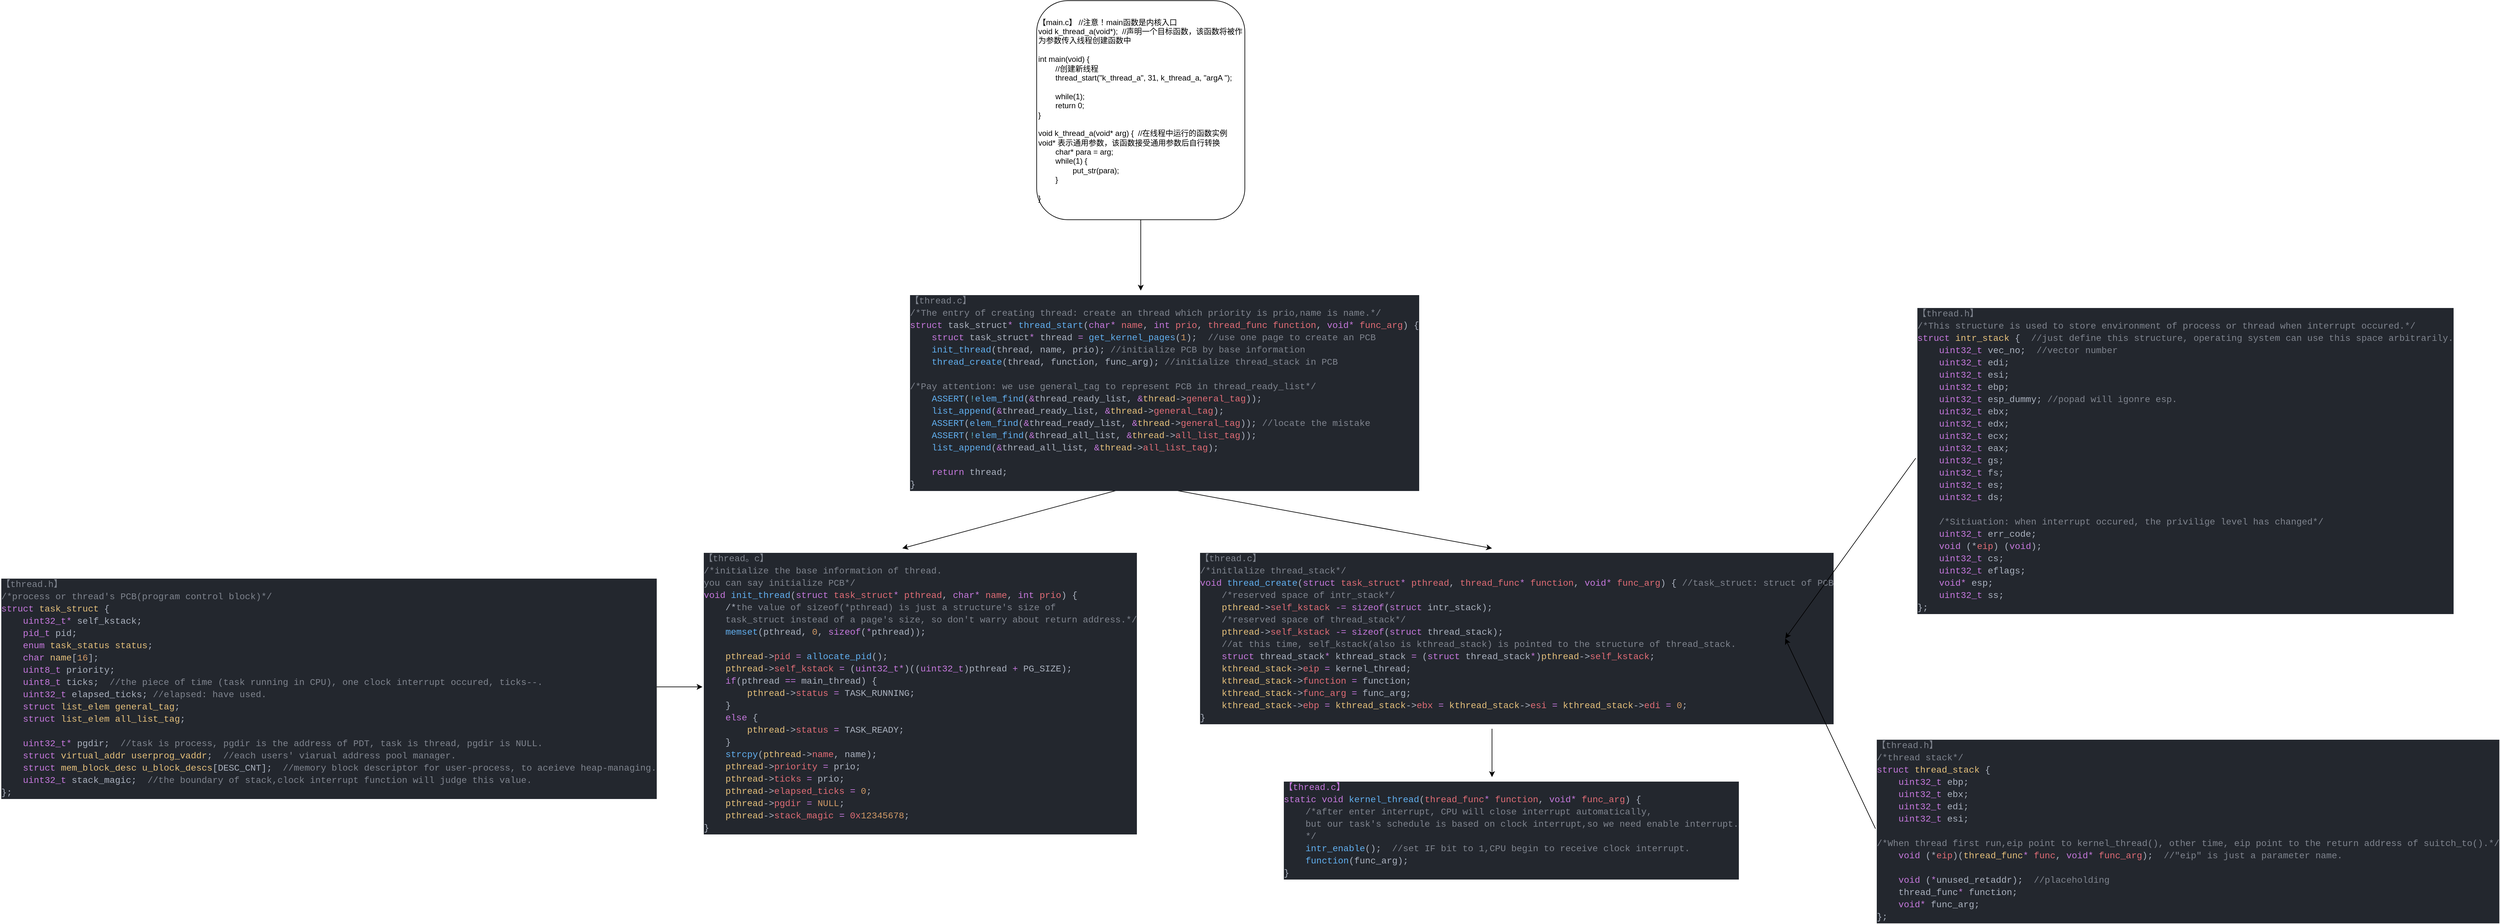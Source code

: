 <mxfile>
    <diagram id="XVHUciTLL9wrwaslb7kZ" name="Page-1">
        <mxGraphModel dx="9414" dy="3133" grid="1" gridSize="10" guides="1" tooltips="1" connect="1" arrows="1" fold="1" page="1" pageScale="1" pageWidth="827" pageHeight="1169" math="0" shadow="0">
            <root>
                <mxCell id="0"/>
                <mxCell id="1" parent="0"/>
                <mxCell id="39" style="edgeStyle=none;html=1;exitX=0.5;exitY=1;exitDx=0;exitDy=0;entryX=0.5;entryY=0;entryDx=0;entryDy=0;" edge="1" parent="1" source="2" target="25">
                    <mxGeometry relative="1" as="geometry"/>
                </mxCell>
                <mxCell id="2" value="【main.c】 //注意！main函数是内核入口&lt;br&gt;void k_thread_a(void*);&amp;nbsp; //声明一个目标函数，该函数将被作为参数传入线程创建函数中&lt;br&gt;&lt;br&gt;int main(void) {&lt;br&gt;&lt;span style=&quot;white-space: pre;&quot;&gt;&#x9;&lt;/span&gt;//创建新线程&lt;br&gt;&lt;span style=&quot;&quot;&gt;&#x9;&lt;/span&gt;&lt;span style=&quot;white-space: pre;&quot;&gt;&#x9;&lt;/span&gt;thread_start(&quot;k_thread_a&quot;, 31, k_thread_a, &quot;argA &quot;);&lt;br&gt;&lt;br&gt;&lt;span style=&quot;&quot;&gt;&#x9;&lt;/span&gt;&lt;span style=&quot;white-space: pre;&quot;&gt;&#x9;&lt;/span&gt;while(1);&lt;br&gt;&lt;span style=&quot;&quot;&gt;&#x9;&lt;/span&gt;&lt;span style=&quot;white-space: pre;&quot;&gt;&#x9;&lt;/span&gt;return 0;&lt;br&gt;}&lt;br&gt;&lt;br&gt;void k_thread_a(void* arg) {&amp;nbsp; //在线程中运行的函数实例&lt;br&gt;&lt;span style=&quot;white-space: pre;&quot;&gt;void* 表示通用参数，&lt;/span&gt;该&lt;span style=&quot;white-space: pre;&quot;&gt;函数接受通用参数后自行转换&#x9;&lt;/span&gt;&lt;br&gt;&lt;span style=&quot;white-space: pre;&quot;&gt;&#x9;&lt;/span&gt;char* para = arg;&lt;br&gt;&lt;span style=&quot;white-space: pre;&quot;&gt;&#x9;&lt;/span&gt;while(1) {&lt;br&gt;&lt;span style=&quot;white-space: pre;&quot;&gt;&#x9;&lt;/span&gt;&lt;span style=&quot;white-space: pre;&quot;&gt;&#x9;&lt;/span&gt;put_str(para);&lt;br&gt;&lt;span style=&quot;white-space: pre;&quot;&gt;&#x9;&lt;/span&gt;}&lt;br&gt;&lt;br&gt;}" style="rounded=1;whiteSpace=wrap;html=1;align=left;" parent="1" vertex="1">
                    <mxGeometry x="1058.5" y="350" width="323" height="340" as="geometry"/>
                </mxCell>
                <mxCell id="35" style="edgeStyle=none;html=1;exitX=0.5;exitY=1;exitDx=0;exitDy=0;entryX=0.5;entryY=0;entryDx=0;entryDy=0;" edge="1" parent="1" source="25" target="26">
                    <mxGeometry relative="1" as="geometry"/>
                </mxCell>
                <mxCell id="36" style="edgeStyle=none;html=1;exitX=0.5;exitY=1;exitDx=0;exitDy=0;entryX=0.5;entryY=0;entryDx=0;entryDy=0;" edge="1" parent="1" source="25" target="27">
                    <mxGeometry relative="1" as="geometry"/>
                </mxCell>
                <mxCell id="25" value="&lt;div style=&quot;color: rgb(171, 178, 191); background-color: rgb(35, 39, 46); font-family: Consolas, &amp;quot;Courier New&amp;quot;, monospace; font-weight: normal; font-size: 14px; line-height: 19px; white-space: pre;&quot;&gt;&lt;div&gt;&lt;span style=&quot;color: rgb(127, 132, 142);&quot;&gt;【thread.c】&lt;/span&gt;&lt;/div&gt;&lt;div&gt;&lt;span style=&quot;color: rgb(127, 132, 142);&quot;&gt;/*The entry of creating thread: create an thread which priority is prio,name is name.*/&lt;/span&gt;&lt;/div&gt;&lt;div&gt;&lt;span style=&quot;color: rgb(198, 120, 221);&quot;&gt;struct&lt;/span&gt;&lt;span style=&quot;color: rgb(171, 178, 191);&quot;&gt; task_struct&lt;/span&gt;&lt;span style=&quot;color: rgb(198, 120, 221);&quot;&gt;*&lt;/span&gt;&lt;span style=&quot;color: rgb(171, 178, 191);&quot;&gt; &lt;/span&gt;&lt;span style=&quot;color: rgb(97, 175, 239);&quot;&gt;thread_start&lt;/span&gt;&lt;span style=&quot;color: rgb(171, 178, 191);&quot;&gt;(&lt;/span&gt;&lt;span style=&quot;color: rgb(198, 120, 221);&quot;&gt;char*&lt;/span&gt;&lt;span style=&quot;color: rgb(224, 108, 117);&quot;&gt; name&lt;/span&gt;&lt;span style=&quot;color: rgb(171, 178, 191);&quot;&gt;,&lt;/span&gt;&lt;span style=&quot;color: rgb(224, 108, 117);&quot;&gt; &lt;/span&gt;&lt;span style=&quot;color: rgb(198, 120, 221);&quot;&gt;int&lt;/span&gt;&lt;span style=&quot;color: rgb(224, 108, 117);&quot;&gt; prio&lt;/span&gt;&lt;span style=&quot;color: rgb(171, 178, 191);&quot;&gt;,&lt;/span&gt;&lt;span style=&quot;color: rgb(224, 108, 117);&quot;&gt; thread_func function&lt;/span&gt;&lt;span style=&quot;color: rgb(171, 178, 191);&quot;&gt;,&lt;/span&gt;&lt;span style=&quot;color: rgb(224, 108, 117);&quot;&gt; &lt;/span&gt;&lt;span style=&quot;color: rgb(198, 120, 221);&quot;&gt;void*&lt;/span&gt;&lt;span style=&quot;color: rgb(224, 108, 117);&quot;&gt; func_arg&lt;/span&gt;&lt;span style=&quot;color: rgb(171, 178, 191);&quot;&gt;) {&lt;/span&gt;&lt;/div&gt;&lt;div&gt;&lt;span style=&quot;color: rgb(171, 178, 191);&quot;&gt;&amp;nbsp; &amp;nbsp; &lt;/span&gt;&lt;span style=&quot;color: rgb(198, 120, 221);&quot;&gt;struct&lt;/span&gt;&lt;span style=&quot;color: rgb(171, 178, 191);&quot;&gt; task_struct&lt;/span&gt;&lt;span style=&quot;color: rgb(198, 120, 221);&quot;&gt;*&lt;/span&gt;&lt;span style=&quot;color: rgb(171, 178, 191);&quot;&gt; thread &lt;/span&gt;&lt;span style=&quot;color: rgb(198, 120, 221);&quot;&gt;=&lt;/span&gt;&lt;span style=&quot;color: rgb(171, 178, 191);&quot;&gt; &lt;/span&gt;&lt;span style=&quot;color: rgb(97, 175, 239);&quot;&gt;get_kernel_pages&lt;/span&gt;&lt;span style=&quot;color: rgb(171, 178, 191);&quot;&gt;(&lt;/span&gt;&lt;span style=&quot;color: rgb(209, 154, 102);&quot;&gt;1&lt;/span&gt;&lt;span style=&quot;color: rgb(171, 178, 191);&quot;&gt;);&lt;/span&gt;&lt;span style=&quot;color: rgb(127, 132, 142);&quot;&gt; &amp;nbsp;//use one page to create an PCB&lt;/span&gt;&lt;/div&gt;&lt;div&gt;&lt;span style=&quot;color: rgb(171, 178, 191);&quot;&gt;&amp;nbsp; &amp;nbsp; &lt;/span&gt;&lt;span style=&quot;color: rgb(97, 175, 239);&quot;&gt;init_thread&lt;/span&gt;&lt;span style=&quot;color: rgb(171, 178, 191);&quot;&gt;(thread, name, prio);&lt;/span&gt;&lt;span style=&quot;color: rgb(127, 132, 142);&quot;&gt; //initialize PCB by base information&lt;/span&gt;&lt;/div&gt;&lt;div&gt;&lt;span style=&quot;color: rgb(171, 178, 191);&quot;&gt;&amp;nbsp; &amp;nbsp; &lt;/span&gt;&lt;span style=&quot;color: rgb(97, 175, 239);&quot;&gt;thread_create&lt;/span&gt;&lt;span style=&quot;color: rgb(171, 178, 191);&quot;&gt;(thread, function, func_arg);&lt;/span&gt;&lt;span style=&quot;color: rgb(127, 132, 142);&quot;&gt; //initialize thread_stack in PCB&lt;/span&gt;&lt;/div&gt;&lt;br&gt;&lt;div&gt;&lt;span style=&quot;color: rgb(127, 132, 142);&quot;&gt;/*Pay attention: we use general_tag to represent PCB in thread_ready_list*/&lt;/span&gt;&lt;/div&gt;&lt;div&gt;&lt;span style=&quot;color: rgb(171, 178, 191);&quot;&gt;&amp;nbsp; &amp;nbsp; &lt;/span&gt;&lt;span style=&quot;color: rgb(97, 175, 239);&quot;&gt;ASSERT&lt;/span&gt;&lt;span style=&quot;color: rgb(171, 178, 191);&quot;&gt;(&lt;/span&gt;&lt;span style=&quot;color: rgb(86, 182, 194);&quot;&gt;!&lt;/span&gt;&lt;span style=&quot;color: rgb(97, 175, 239);&quot;&gt;elem_find&lt;/span&gt;&lt;span style=&quot;color: rgb(171, 178, 191);&quot;&gt;(&lt;/span&gt;&lt;span style=&quot;color: rgb(198, 120, 221);&quot;&gt;&amp;amp;&lt;/span&gt;&lt;span style=&quot;color: rgb(171, 178, 191);&quot;&gt;thread_ready_list, &lt;/span&gt;&lt;span style=&quot;color: rgb(198, 120, 221);&quot;&gt;&amp;amp;&lt;/span&gt;&lt;span style=&quot;color: rgb(229, 192, 123);&quot;&gt;thread&lt;/span&gt;&lt;span style=&quot;color: rgb(171, 178, 191);&quot;&gt;-&amp;gt;&lt;/span&gt;&lt;span style=&quot;color: rgb(224, 108, 117);&quot;&gt;general_tag&lt;/span&gt;&lt;span style=&quot;color: rgb(171, 178, 191);&quot;&gt;));&lt;/span&gt;&lt;/div&gt;&lt;div&gt;&lt;span style=&quot;color: rgb(171, 178, 191);&quot;&gt;&amp;nbsp; &amp;nbsp; &lt;/span&gt;&lt;span style=&quot;color: rgb(97, 175, 239);&quot;&gt;list_append&lt;/span&gt;&lt;span style=&quot;color: rgb(171, 178, 191);&quot;&gt;(&lt;/span&gt;&lt;span style=&quot;color: rgb(198, 120, 221);&quot;&gt;&amp;amp;&lt;/span&gt;&lt;span style=&quot;color: rgb(171, 178, 191);&quot;&gt;thread_ready_list, &lt;/span&gt;&lt;span style=&quot;color: rgb(198, 120, 221);&quot;&gt;&amp;amp;&lt;/span&gt;&lt;span style=&quot;color: rgb(229, 192, 123);&quot;&gt;thread&lt;/span&gt;&lt;span style=&quot;color: rgb(171, 178, 191);&quot;&gt;-&amp;gt;&lt;/span&gt;&lt;span style=&quot;color: rgb(224, 108, 117);&quot;&gt;general_tag&lt;/span&gt;&lt;span style=&quot;color: rgb(171, 178, 191);&quot;&gt;);&lt;/span&gt;&lt;/div&gt;&lt;div&gt;&lt;span style=&quot;color: rgb(171, 178, 191);&quot;&gt;&amp;nbsp; &amp;nbsp; &lt;/span&gt;&lt;span style=&quot;color: rgb(97, 175, 239);&quot;&gt;ASSERT&lt;/span&gt;&lt;span style=&quot;color: rgb(171, 178, 191);&quot;&gt;(&lt;/span&gt;&lt;span style=&quot;color: rgb(97, 175, 239);&quot;&gt;elem_find&lt;/span&gt;&lt;span style=&quot;color: rgb(171, 178, 191);&quot;&gt;(&lt;/span&gt;&lt;span style=&quot;color: rgb(198, 120, 221);&quot;&gt;&amp;amp;&lt;/span&gt;&lt;span style=&quot;color: rgb(171, 178, 191);&quot;&gt;thread_ready_list, &lt;/span&gt;&lt;span style=&quot;color: rgb(198, 120, 221);&quot;&gt;&amp;amp;&lt;/span&gt;&lt;span style=&quot;color: rgb(229, 192, 123);&quot;&gt;thread&lt;/span&gt;&lt;span style=&quot;color: rgb(171, 178, 191);&quot;&gt;-&amp;gt;&lt;/span&gt;&lt;span style=&quot;color: rgb(224, 108, 117);&quot;&gt;general_tag&lt;/span&gt;&lt;span style=&quot;color: rgb(171, 178, 191);&quot;&gt;));&lt;/span&gt;&lt;span style=&quot;color: rgb(127, 132, 142);&quot;&gt; //locate the mistake&lt;/span&gt;&lt;/div&gt;&lt;div&gt;&lt;span style=&quot;color: rgb(171, 178, 191);&quot;&gt;&amp;nbsp; &amp;nbsp; &lt;/span&gt;&lt;span style=&quot;color: rgb(97, 175, 239);&quot;&gt;ASSERT&lt;/span&gt;&lt;span style=&quot;color: rgb(171, 178, 191);&quot;&gt;(&lt;/span&gt;&lt;span style=&quot;color: rgb(86, 182, 194);&quot;&gt;!&lt;/span&gt;&lt;span style=&quot;color: rgb(97, 175, 239);&quot;&gt;elem_find&lt;/span&gt;&lt;span style=&quot;color: rgb(171, 178, 191);&quot;&gt;(&lt;/span&gt;&lt;span style=&quot;color: rgb(198, 120, 221);&quot;&gt;&amp;amp;&lt;/span&gt;&lt;span style=&quot;color: rgb(171, 178, 191);&quot;&gt;thread_all_list, &lt;/span&gt;&lt;span style=&quot;color: rgb(198, 120, 221);&quot;&gt;&amp;amp;&lt;/span&gt;&lt;span style=&quot;color: rgb(229, 192, 123);&quot;&gt;thread&lt;/span&gt;&lt;span style=&quot;color: rgb(171, 178, 191);&quot;&gt;-&amp;gt;&lt;/span&gt;&lt;span style=&quot;color: rgb(224, 108, 117);&quot;&gt;all_list_tag&lt;/span&gt;&lt;span style=&quot;color: rgb(171, 178, 191);&quot;&gt;));&lt;/span&gt;&lt;/div&gt;&lt;div&gt;&lt;span style=&quot;color: rgb(171, 178, 191);&quot;&gt;&amp;nbsp; &amp;nbsp; &lt;/span&gt;&lt;span style=&quot;color: rgb(97, 175, 239);&quot;&gt;list_append&lt;/span&gt;&lt;span style=&quot;color: rgb(171, 178, 191);&quot;&gt;(&lt;/span&gt;&lt;span style=&quot;color: rgb(198, 120, 221);&quot;&gt;&amp;amp;&lt;/span&gt;&lt;span style=&quot;color: rgb(171, 178, 191);&quot;&gt;thread_all_list, &lt;/span&gt;&lt;span style=&quot;color: rgb(198, 120, 221);&quot;&gt;&amp;amp;&lt;/span&gt;&lt;span style=&quot;color: rgb(229, 192, 123);&quot;&gt;thread&lt;/span&gt;&lt;span style=&quot;color: rgb(171, 178, 191);&quot;&gt;-&amp;gt;&lt;/span&gt;&lt;span style=&quot;color: rgb(224, 108, 117);&quot;&gt;all_list_tag&lt;/span&gt;&lt;span style=&quot;color: rgb(171, 178, 191);&quot;&gt;);&lt;/span&gt;&lt;/div&gt;&lt;br&gt;&lt;div&gt;&lt;span style=&quot;color: rgb(171, 178, 191);&quot;&gt;&amp;nbsp; &amp;nbsp; &lt;/span&gt;&lt;span style=&quot;color: rgb(198, 120, 221);&quot;&gt;return&lt;/span&gt;&lt;span style=&quot;color: rgb(171, 178, 191);&quot;&gt; thread;&lt;/span&gt;&lt;/div&gt;&lt;div&gt;&lt;span style=&quot;color: rgb(171, 178, 191);&quot;&gt;}&lt;/span&gt;&lt;/div&gt;&lt;/div&gt;" style="text;whiteSpace=wrap;html=1;" vertex="1" parent="1">
                    <mxGeometry x="860" y="800" width="720" height="300" as="geometry"/>
                </mxCell>
                <mxCell id="26" value="&lt;div style=&quot;color: rgb(171, 178, 191); background-color: rgb(35, 39, 46); font-family: Consolas, &amp;quot;Courier New&amp;quot;, monospace; font-weight: normal; font-size: 14px; line-height: 19px; white-space: pre;&quot;&gt;&lt;div&gt;&lt;span style=&quot;color: rgb(127, 132, 142);&quot;&gt;【thread。c】&lt;/span&gt;&lt;/div&gt;&lt;div&gt;&lt;span style=&quot;color: rgb(127, 132, 142);&quot;&gt;/*initialize the base information of thread.&lt;/span&gt;&lt;/div&gt;&lt;div&gt;&lt;span style=&quot;color: rgb(127, 132, 142);&quot;&gt;you can say initialize PCB*/&lt;/span&gt;&lt;/div&gt;&lt;div&gt;&lt;span style=&quot;color: rgb(198, 120, 221);&quot;&gt;void&lt;/span&gt;&lt;span style=&quot;color: rgb(171, 178, 191);&quot;&gt; &lt;/span&gt;&lt;span style=&quot;color: rgb(97, 175, 239);&quot;&gt;init_thread&lt;/span&gt;&lt;span style=&quot;color: rgb(171, 178, 191);&quot;&gt;(&lt;/span&gt;&lt;span style=&quot;color: rgb(198, 120, 221);&quot;&gt;struct&lt;/span&gt;&lt;span style=&quot;color: rgb(224, 108, 117);&quot;&gt; task_struct&lt;/span&gt;&lt;span style=&quot;color: rgb(198, 120, 221);&quot;&gt;*&lt;/span&gt;&lt;span style=&quot;color: rgb(224, 108, 117);&quot;&gt; pthread&lt;/span&gt;&lt;span style=&quot;color: rgb(171, 178, 191);&quot;&gt;,&lt;/span&gt;&lt;span style=&quot;color: rgb(224, 108, 117);&quot;&gt; &lt;/span&gt;&lt;span style=&quot;color: rgb(198, 120, 221);&quot;&gt;char*&lt;/span&gt;&lt;span style=&quot;color: rgb(224, 108, 117);&quot;&gt; name&lt;/span&gt;&lt;span style=&quot;color: rgb(171, 178, 191);&quot;&gt;,&lt;/span&gt;&lt;span style=&quot;color: rgb(224, 108, 117);&quot;&gt; &lt;/span&gt;&lt;span style=&quot;color: rgb(198, 120, 221);&quot;&gt;int&lt;/span&gt;&lt;span style=&quot;color: rgb(224, 108, 117);&quot;&gt; prio&lt;/span&gt;&lt;span style=&quot;color: rgb(171, 178, 191);&quot;&gt;) {&lt;/span&gt;&lt;/div&gt;&lt;div&gt;&lt;span style=&quot;color: rgb(171, 178, 191);&quot;&gt;&amp;nbsp; &amp;nbsp; /*&lt;/span&gt;&lt;span style=&quot;color: rgb(127, 132, 142); background-color: light-dark(rgb(35, 39, 46), rgb(201, 204, 210));&quot;&gt;the value of sizeof(*pthread) is just a structure&#39;s size of &lt;/span&gt;&lt;/div&gt;&lt;div&gt;&lt;span style=&quot;color: rgb(127, 132, 142); background-color: light-dark(rgb(35, 39, 46), rgb(201, 204, 210));&quot;&gt;    task_struct instead of a page&#39;s size, so don&#39;t warry about return address.*/&lt;/span&gt;&lt;/div&gt;&lt;div&gt;&lt;span style=&quot;color: rgb(97, 175, 239);&quot;&gt;    memset&lt;/span&gt;&lt;span style=&quot;color: rgb(171, 178, 191);&quot;&gt;(pthread, &lt;/span&gt;&lt;span style=&quot;color: rgb(209, 154, 102);&quot;&gt;0&lt;/span&gt;&lt;span style=&quot;color: rgb(171, 178, 191);&quot;&gt;, &lt;/span&gt;&lt;span style=&quot;color: rgb(198, 120, 221);&quot;&gt;sizeof&lt;/span&gt;&lt;span style=&quot;color: rgb(171, 178, 191);&quot;&gt;(&lt;/span&gt;&lt;span style=&quot;color: rgb(198, 120, 221);&quot;&gt;*&lt;/span&gt;&lt;span style=&quot;color: rgb(171, 178, 191);&quot;&gt;pthread));&lt;/span&gt;&lt;span style=&quot;color: rgb(127, 132, 142);&quot;&gt; &lt;/span&gt;&lt;/div&gt;&lt;br&gt;&lt;div&gt;&lt;span style=&quot;color: rgb(171, 178, 191);&quot;&gt;&amp;nbsp; &amp;nbsp; &lt;/span&gt;&lt;span style=&quot;color: rgb(229, 192, 123);&quot;&gt;pthread&lt;/span&gt;&lt;span style=&quot;color: rgb(171, 178, 191);&quot;&gt;-&amp;gt;&lt;/span&gt;&lt;span style=&quot;color: rgb(224, 108, 117);&quot;&gt;pid&lt;/span&gt;&lt;span style=&quot;color: rgb(171, 178, 191);&quot;&gt; &lt;/span&gt;&lt;span style=&quot;color: rgb(198, 120, 221);&quot;&gt;=&lt;/span&gt;&lt;span style=&quot;color: rgb(171, 178, 191);&quot;&gt; &lt;/span&gt;&lt;span style=&quot;color: rgb(97, 175, 239);&quot;&gt;allocate_pid&lt;/span&gt;&lt;span style=&quot;color: rgb(171, 178, 191);&quot;&gt;();&lt;/span&gt;&lt;/div&gt;&lt;div&gt;&lt;span style=&quot;color: rgb(171, 178, 191);&quot;&gt;&amp;nbsp; &amp;nbsp; &lt;/span&gt;&lt;span style=&quot;color: rgb(229, 192, 123);&quot;&gt;pthread&lt;/span&gt;&lt;span style=&quot;color: rgb(171, 178, 191);&quot;&gt;-&amp;gt;&lt;/span&gt;&lt;span style=&quot;color: rgb(224, 108, 117);&quot;&gt;self_kstack&lt;/span&gt;&lt;span style=&quot;color: rgb(171, 178, 191);&quot;&gt; &lt;/span&gt;&lt;span style=&quot;color: rgb(198, 120, 221);&quot;&gt;=&lt;/span&gt;&lt;span style=&quot;color: rgb(171, 178, 191);&quot;&gt; (&lt;/span&gt;&lt;span style=&quot;color: rgb(198, 120, 221);&quot;&gt;uint32_t*&lt;/span&gt;&lt;span style=&quot;color: rgb(171, 178, 191);&quot;&gt;)((&lt;/span&gt;&lt;span style=&quot;color: rgb(198, 120, 221);&quot;&gt;uint32_t&lt;/span&gt;&lt;span style=&quot;color: rgb(171, 178, 191);&quot;&gt;)pthread &lt;/span&gt;&lt;span style=&quot;color: rgb(198, 120, 221);&quot;&gt;+&lt;/span&gt;&lt;span style=&quot;color: rgb(171, 178, 191);&quot;&gt; PG_SIZE);&lt;/span&gt;&lt;/div&gt;&lt;div&gt;&lt;span style=&quot;color: rgb(171, 178, 191);&quot;&gt;&amp;nbsp; &amp;nbsp; &lt;/span&gt;&lt;span style=&quot;color: rgb(198, 120, 221);&quot;&gt;if&lt;/span&gt;&lt;span style=&quot;color: rgb(171, 178, 191);&quot;&gt;(pthread &lt;/span&gt;&lt;span style=&quot;color: rgb(198, 120, 221);&quot;&gt;==&lt;/span&gt;&lt;span style=&quot;color: rgb(171, 178, 191);&quot;&gt; main_thread) {&lt;/span&gt;&lt;/div&gt;&lt;div&gt;&lt;span style=&quot;color: rgb(171, 178, 191);&quot;&gt;&amp;nbsp; &amp;nbsp; &amp;nbsp; &amp;nbsp; &lt;/span&gt;&lt;span style=&quot;color: rgb(229, 192, 123);&quot;&gt;pthread&lt;/span&gt;&lt;span style=&quot;color: rgb(171, 178, 191);&quot;&gt;-&amp;gt;&lt;/span&gt;&lt;span style=&quot;color: rgb(224, 108, 117);&quot;&gt;status&lt;/span&gt;&lt;span style=&quot;color: rgb(171, 178, 191);&quot;&gt; &lt;/span&gt;&lt;span style=&quot;color: rgb(198, 120, 221);&quot;&gt;=&lt;/span&gt;&lt;span style=&quot;color: rgb(171, 178, 191);&quot;&gt; TASK_RUNNING;&lt;/span&gt;&lt;/div&gt;&lt;div&gt;&lt;span style=&quot;color: rgb(171, 178, 191);&quot;&gt;&amp;nbsp; &amp;nbsp; }&lt;/span&gt;&lt;/div&gt;&lt;div&gt;&lt;span style=&quot;color: rgb(171, 178, 191);&quot;&gt;&amp;nbsp; &amp;nbsp; &lt;/span&gt;&lt;span style=&quot;color: rgb(198, 120, 221);&quot;&gt;else&lt;/span&gt;&lt;span style=&quot;color: rgb(171, 178, 191);&quot;&gt; {&lt;/span&gt;&lt;/div&gt;&lt;div&gt;&lt;span style=&quot;color: rgb(171, 178, 191);&quot;&gt;&amp;nbsp; &amp;nbsp; &amp;nbsp; &amp;nbsp; &lt;/span&gt;&lt;span style=&quot;color: rgb(229, 192, 123);&quot;&gt;pthread&lt;/span&gt;&lt;span style=&quot;color: rgb(171, 178, 191);&quot;&gt;-&amp;gt;&lt;/span&gt;&lt;span style=&quot;color: rgb(224, 108, 117);&quot;&gt;status&lt;/span&gt;&lt;span style=&quot;color: rgb(171, 178, 191);&quot;&gt; &lt;/span&gt;&lt;span style=&quot;color: rgb(198, 120, 221);&quot;&gt;=&lt;/span&gt;&lt;span style=&quot;color: rgb(171, 178, 191);&quot;&gt; TASK_READY;&lt;/span&gt;&lt;/div&gt;&lt;div&gt;&lt;span style=&quot;color: rgb(171, 178, 191);&quot;&gt;&amp;nbsp; &amp;nbsp; }&lt;/span&gt;&lt;/div&gt;&lt;div&gt;&lt;span style=&quot;color: rgb(171, 178, 191);&quot;&gt;&amp;nbsp; &amp;nbsp; &lt;/span&gt;&lt;span style=&quot;color: rgb(97, 175, 239);&quot;&gt;strcpy&lt;/span&gt;&lt;span style=&quot;color: rgb(171, 178, 191);&quot;&gt;(&lt;/span&gt;&lt;span style=&quot;color: rgb(229, 192, 123);&quot;&gt;pthread&lt;/span&gt;&lt;span style=&quot;color: rgb(171, 178, 191);&quot;&gt;-&amp;gt;&lt;/span&gt;&lt;span style=&quot;color: rgb(224, 108, 117);&quot;&gt;name&lt;/span&gt;&lt;span style=&quot;color: rgb(171, 178, 191);&quot;&gt;, name);&lt;/span&gt;&lt;/div&gt;&lt;div&gt;&lt;span style=&quot;color: rgb(171, 178, 191);&quot;&gt;&amp;nbsp; &amp;nbsp; &lt;/span&gt;&lt;span style=&quot;color: rgb(229, 192, 123);&quot;&gt;pthread&lt;/span&gt;&lt;span style=&quot;color: rgb(171, 178, 191);&quot;&gt;-&amp;gt;&lt;/span&gt;&lt;span style=&quot;color: rgb(224, 108, 117);&quot;&gt;priority&lt;/span&gt;&lt;span style=&quot;color: rgb(171, 178, 191);&quot;&gt; &lt;/span&gt;&lt;span style=&quot;color: rgb(198, 120, 221);&quot;&gt;=&lt;/span&gt;&lt;span style=&quot;color: rgb(171, 178, 191);&quot;&gt; prio;&lt;/span&gt;&lt;/div&gt;&lt;div&gt;&lt;span style=&quot;color: rgb(171, 178, 191);&quot;&gt;&amp;nbsp; &amp;nbsp; &lt;/span&gt;&lt;span style=&quot;color: rgb(229, 192, 123);&quot;&gt;pthread&lt;/span&gt;&lt;span style=&quot;color: rgb(171, 178, 191);&quot;&gt;-&amp;gt;&lt;/span&gt;&lt;span style=&quot;color: rgb(224, 108, 117);&quot;&gt;ticks&lt;/span&gt;&lt;span style=&quot;color: rgb(171, 178, 191);&quot;&gt; &lt;/span&gt;&lt;span style=&quot;color: rgb(198, 120, 221);&quot;&gt;=&lt;/span&gt;&lt;span style=&quot;color: rgb(171, 178, 191);&quot;&gt; prio;&lt;/span&gt;&lt;/div&gt;&lt;div&gt;&lt;span style=&quot;color: rgb(171, 178, 191);&quot;&gt;&amp;nbsp; &amp;nbsp; &lt;/span&gt;&lt;span style=&quot;color: rgb(229, 192, 123);&quot;&gt;pthread&lt;/span&gt;&lt;span style=&quot;color: rgb(171, 178, 191);&quot;&gt;-&amp;gt;&lt;/span&gt;&lt;span style=&quot;color: rgb(224, 108, 117);&quot;&gt;elapsed_ticks&lt;/span&gt;&lt;span style=&quot;color: rgb(171, 178, 191);&quot;&gt; &lt;/span&gt;&lt;span style=&quot;color: rgb(198, 120, 221);&quot;&gt;=&lt;/span&gt;&lt;span style=&quot;color: rgb(171, 178, 191);&quot;&gt; &lt;/span&gt;&lt;span style=&quot;color: rgb(209, 154, 102);&quot;&gt;0&lt;/span&gt;&lt;span style=&quot;color: rgb(171, 178, 191);&quot;&gt;;&lt;/span&gt;&lt;/div&gt;&lt;div&gt;&lt;span style=&quot;color: rgb(171, 178, 191);&quot;&gt;&amp;nbsp; &amp;nbsp; &lt;/span&gt;&lt;span style=&quot;color: rgb(229, 192, 123);&quot;&gt;pthread&lt;/span&gt;&lt;span style=&quot;color: rgb(171, 178, 191);&quot;&gt;-&amp;gt;&lt;/span&gt;&lt;span style=&quot;color: rgb(224, 108, 117);&quot;&gt;pgdir&lt;/span&gt;&lt;span style=&quot;color: rgb(171, 178, 191);&quot;&gt; &lt;/span&gt;&lt;span style=&quot;color: rgb(198, 120, 221);&quot;&gt;=&lt;/span&gt;&lt;span style=&quot;color: rgb(171, 178, 191);&quot;&gt; &lt;/span&gt;&lt;span style=&quot;color: rgb(209, 154, 102);&quot;&gt;NULL&lt;/span&gt;&lt;span style=&quot;color: rgb(171, 178, 191);&quot;&gt;;&lt;/span&gt;&lt;/div&gt;&lt;div&gt;&lt;span style=&quot;color: rgb(171, 178, 191);&quot;&gt;&amp;nbsp; &amp;nbsp; &lt;/span&gt;&lt;span style=&quot;color: rgb(229, 192, 123);&quot;&gt;pthread&lt;/span&gt;&lt;span style=&quot;color: rgb(171, 178, 191);&quot;&gt;-&amp;gt;&lt;/span&gt;&lt;span style=&quot;color: rgb(224, 108, 117);&quot;&gt;stack_magic&lt;/span&gt;&lt;span style=&quot;color: rgb(171, 178, 191);&quot;&gt; &lt;/span&gt;&lt;span style=&quot;color: rgb(198, 120, 221);&quot;&gt;=&lt;/span&gt;&lt;span style=&quot;color: rgb(171, 178, 191);&quot;&gt; &lt;/span&gt;&lt;span style=&quot;color: rgb(224, 108, 117);&quot;&gt;0x&lt;/span&gt;&lt;span style=&quot;color: rgb(209, 154, 102);&quot;&gt;12345678&lt;/span&gt;&lt;span style=&quot;color: rgb(171, 178, 191);&quot;&gt;;&lt;/span&gt;&lt;/div&gt;&lt;div&gt;&lt;span style=&quot;color: rgb(171, 178, 191);&quot;&gt;}&lt;/span&gt;&lt;/div&gt;&lt;/div&gt;" style="text;whiteSpace=wrap;html=1;" vertex="1" parent="1">
                    <mxGeometry x="540" y="1200" width="620" height="430" as="geometry"/>
                </mxCell>
                <mxCell id="38" style="edgeStyle=none;html=1;exitX=0.5;exitY=1;exitDx=0;exitDy=0;entryX=0.5;entryY=0;entryDx=0;entryDy=0;" edge="1" parent="1" source="27" target="37">
                    <mxGeometry relative="1" as="geometry"/>
                </mxCell>
                <mxCell id="27" value="&lt;div style=&quot;color: rgb(171, 178, 191); background-color: rgb(35, 39, 46); font-family: Consolas, &amp;quot;Courier New&amp;quot;, monospace; font-weight: normal; font-size: 14px; line-height: 19px; white-space: pre;&quot;&gt;&lt;div&gt;&lt;span style=&quot;color: rgb(127, 132, 142);&quot;&gt;【thread.c】&lt;/span&gt;&lt;/div&gt;&lt;div&gt;&lt;span style=&quot;color: rgb(127, 132, 142);&quot;&gt;/*initlalize thread_stack*/&lt;/span&gt;&lt;/div&gt;&lt;div&gt;&lt;span style=&quot;color: rgb(198, 120, 221);&quot;&gt;void&lt;/span&gt;&lt;span style=&quot;color: rgb(171, 178, 191);&quot;&gt; &lt;/span&gt;&lt;span style=&quot;color: rgb(97, 175, 239);&quot;&gt;thread_create&lt;/span&gt;&lt;span style=&quot;color: rgb(171, 178, 191);&quot;&gt;(&lt;/span&gt;&lt;span style=&quot;color: rgb(198, 120, 221);&quot;&gt;struct&lt;/span&gt;&lt;span style=&quot;color: rgb(224, 108, 117);&quot;&gt; task_struct&lt;/span&gt;&lt;span style=&quot;color: rgb(198, 120, 221);&quot;&gt;*&lt;/span&gt;&lt;span style=&quot;color: rgb(224, 108, 117);&quot;&gt; pthread&lt;/span&gt;&lt;span style=&quot;color: rgb(171, 178, 191);&quot;&gt;,&lt;/span&gt;&lt;span style=&quot;color: rgb(224, 108, 117);&quot;&gt; thread_func&lt;/span&gt;&lt;span style=&quot;color: rgb(198, 120, 221);&quot;&gt;*&lt;/span&gt;&lt;span style=&quot;color: rgb(224, 108, 117);&quot;&gt; function&lt;/span&gt;&lt;span style=&quot;color: rgb(171, 178, 191);&quot;&gt;,&lt;/span&gt;&lt;span style=&quot;color: rgb(224, 108, 117);&quot;&gt; &lt;/span&gt;&lt;span style=&quot;color: rgb(198, 120, 221);&quot;&gt;void*&lt;/span&gt;&lt;span style=&quot;color: rgb(224, 108, 117);&quot;&gt; func_arg&lt;/span&gt;&lt;span style=&quot;color: rgb(171, 178, 191);&quot;&gt;) {&lt;/span&gt;&lt;span style=&quot;color: rgb(127, 132, 142);&quot;&gt; //task_struct: struct of PCB&lt;/span&gt;&lt;/div&gt;&lt;div&gt;&lt;span style=&quot;color: rgb(127, 132, 142);&quot;&gt;&amp;nbsp; &amp;nbsp; /*reserved space of intr_stack*/&lt;/span&gt;&lt;/div&gt;&lt;div&gt;&lt;span style=&quot;color: rgb(171, 178, 191);&quot;&gt;&amp;nbsp; &amp;nbsp; &lt;/span&gt;&lt;span style=&quot;color: rgb(229, 192, 123);&quot;&gt;pthread&lt;/span&gt;&lt;span style=&quot;color: rgb(171, 178, 191);&quot;&gt;-&amp;gt;&lt;/span&gt;&lt;span style=&quot;color: rgb(224, 108, 117);&quot;&gt;self_kstack&lt;/span&gt;&lt;span style=&quot;color: rgb(171, 178, 191);&quot;&gt; &lt;/span&gt;&lt;span style=&quot;color: rgb(198, 120, 221);&quot;&gt;-=&lt;/span&gt;&lt;span style=&quot;color: rgb(171, 178, 191);&quot;&gt; &lt;/span&gt;&lt;span style=&quot;color: rgb(198, 120, 221);&quot;&gt;sizeof&lt;/span&gt;&lt;span style=&quot;color: rgb(171, 178, 191);&quot;&gt;(&lt;/span&gt;&lt;span style=&quot;color: rgb(198, 120, 221);&quot;&gt;struct&lt;/span&gt;&lt;span style=&quot;color: rgb(171, 178, 191);&quot;&gt; intr_stack);&lt;/span&gt;&lt;/div&gt;&lt;div&gt;&lt;span style=&quot;color: rgb(127, 132, 142);&quot;&gt;&amp;nbsp; &amp;nbsp; /*reserved space of thread_stack*/&lt;/span&gt;&lt;/div&gt;&lt;div&gt;&lt;span style=&quot;color: rgb(171, 178, 191);&quot;&gt;&amp;nbsp; &amp;nbsp; &lt;/span&gt;&lt;span style=&quot;color: rgb(229, 192, 123);&quot;&gt;pthread&lt;/span&gt;&lt;span style=&quot;color: rgb(171, 178, 191);&quot;&gt;-&amp;gt;&lt;/span&gt;&lt;span style=&quot;color: rgb(224, 108, 117);&quot;&gt;self_kstack&lt;/span&gt;&lt;span style=&quot;color: rgb(171, 178, 191);&quot;&gt; &lt;/span&gt;&lt;span style=&quot;color: rgb(198, 120, 221);&quot;&gt;-=&lt;/span&gt;&lt;span style=&quot;color: rgb(171, 178, 191);&quot;&gt; &lt;/span&gt;&lt;span style=&quot;color: rgb(198, 120, 221);&quot;&gt;sizeof&lt;/span&gt;&lt;span style=&quot;color: rgb(171, 178, 191);&quot;&gt;(&lt;/span&gt;&lt;span style=&quot;color: rgb(198, 120, 221);&quot;&gt;struct&lt;/span&gt;&lt;span style=&quot;color: rgb(171, 178, 191);&quot;&gt; thread_stack);&lt;/span&gt;&lt;/div&gt;&lt;div&gt;&lt;span style=&quot;color: rgb(171, 178, 191);&quot;&gt;&lt;span style=&quot;color: rgb(127, 132, 142);&quot;&gt;    //at this time, self_kstack(also is kthread_stack) is pointed to the structure of thread_stack.&lt;/span&gt;&lt;br&gt;&lt;/span&gt;&lt;/div&gt;&lt;div&gt;&lt;span style=&quot;color: rgb(171, 178, 191);&quot;&gt;&amp;nbsp; &amp;nbsp; &lt;/span&gt;&lt;span style=&quot;color: rgb(198, 120, 221);&quot;&gt;struct&lt;/span&gt;&lt;span style=&quot;color: rgb(171, 178, 191);&quot;&gt; thread_stack&lt;/span&gt;&lt;span style=&quot;color: rgb(198, 120, 221);&quot;&gt;*&lt;/span&gt;&lt;span style=&quot;color: rgb(171, 178, 191);&quot;&gt; kthread_stack &lt;/span&gt;&lt;span style=&quot;color: rgb(198, 120, 221);&quot;&gt;=&lt;/span&gt;&lt;span style=&quot;color: rgb(171, 178, 191);&quot;&gt; (&lt;/span&gt;&lt;span style=&quot;color: rgb(198, 120, 221);&quot;&gt;struct&lt;/span&gt;&lt;span style=&quot;color: rgb(171, 178, 191);&quot;&gt; thread_stack&lt;/span&gt;&lt;span style=&quot;color: rgb(198, 120, 221);&quot;&gt;*&lt;/span&gt;&lt;span style=&quot;color: rgb(171, 178, 191);&quot;&gt;)&lt;/span&gt;&lt;span style=&quot;color: rgb(229, 192, 123);&quot;&gt;pthread&lt;/span&gt;&lt;span style=&quot;color: rgb(171, 178, 191);&quot;&gt;-&amp;gt;&lt;/span&gt;&lt;span style=&quot;color: rgb(224, 108, 117);&quot;&gt;self_kstack&lt;/span&gt;&lt;span style=&quot;color: rgb(171, 178, 191);&quot;&gt;;&lt;/span&gt;&lt;span style=&quot;color: rgb(127, 132, 142);&quot;&gt; &amp;nbsp;&lt;/span&gt;&lt;/div&gt;&lt;div&gt;&lt;span style=&quot;color: rgb(171, 178, 191);&quot;&gt;&amp;nbsp; &amp;nbsp; &lt;/span&gt;&lt;span style=&quot;color: rgb(229, 192, 123);&quot;&gt;kthread_stack&lt;/span&gt;&lt;span style=&quot;color: rgb(171, 178, 191);&quot;&gt;-&amp;gt;&lt;/span&gt;&lt;span style=&quot;color: rgb(224, 108, 117);&quot;&gt;eip&lt;/span&gt;&lt;span style=&quot;color: rgb(171, 178, 191);&quot;&gt; &lt;/span&gt;&lt;span style=&quot;color: rgb(198, 120, 221);&quot;&gt;=&lt;/span&gt;&lt;span style=&quot;color: rgb(171, 178, 191);&quot;&gt; kernel_thread;&lt;/span&gt;&lt;/div&gt;&lt;div&gt;&lt;span style=&quot;color: rgb(171, 178, 191);&quot;&gt;&amp;nbsp; &amp;nbsp; &lt;/span&gt;&lt;span style=&quot;color: rgb(229, 192, 123);&quot;&gt;kthread_stack&lt;/span&gt;&lt;span style=&quot;color: rgb(171, 178, 191);&quot;&gt;-&amp;gt;&lt;/span&gt;&lt;span style=&quot;color: rgb(224, 108, 117);&quot;&gt;function&lt;/span&gt;&lt;span style=&quot;color: rgb(171, 178, 191);&quot;&gt; &lt;/span&gt;&lt;span style=&quot;color: rgb(198, 120, 221);&quot;&gt;=&lt;/span&gt;&lt;span style=&quot;color: rgb(171, 178, 191);&quot;&gt; function;&lt;/span&gt;&lt;/div&gt;&lt;div&gt;&lt;span style=&quot;color: rgb(171, 178, 191);&quot;&gt;&amp;nbsp; &amp;nbsp; &lt;/span&gt;&lt;span style=&quot;color: rgb(229, 192, 123);&quot;&gt;kthread_stack&lt;/span&gt;&lt;span style=&quot;color: rgb(171, 178, 191);&quot;&gt;-&amp;gt;&lt;/span&gt;&lt;span style=&quot;color: rgb(224, 108, 117);&quot;&gt;func_arg&lt;/span&gt;&lt;span style=&quot;color: rgb(171, 178, 191);&quot;&gt; &lt;/span&gt;&lt;span style=&quot;color: rgb(198, 120, 221);&quot;&gt;=&lt;/span&gt;&lt;span style=&quot;color: rgb(171, 178, 191);&quot;&gt; func_arg;&lt;/span&gt;&lt;/div&gt;&lt;div&gt;&lt;span style=&quot;color: rgb(171, 178, 191);&quot;&gt;&amp;nbsp; &amp;nbsp; &lt;/span&gt;&lt;span style=&quot;color: rgb(229, 192, 123);&quot;&gt;kthread_stack&lt;/span&gt;&lt;span style=&quot;color: rgb(171, 178, 191);&quot;&gt;-&amp;gt;&lt;/span&gt;&lt;span style=&quot;color: rgb(224, 108, 117);&quot;&gt;ebp&lt;/span&gt;&lt;span style=&quot;color: rgb(171, 178, 191);&quot;&gt; &lt;/span&gt;&lt;span style=&quot;color: rgb(198, 120, 221);&quot;&gt;=&lt;/span&gt;&lt;span style=&quot;color: rgb(171, 178, 191);&quot;&gt; &lt;/span&gt;&lt;span style=&quot;color: rgb(229, 192, 123);&quot;&gt;kthread_stack&lt;/span&gt;&lt;span style=&quot;color: rgb(171, 178, 191);&quot;&gt;-&amp;gt;&lt;/span&gt;&lt;span style=&quot;color: rgb(224, 108, 117);&quot;&gt;ebx&lt;/span&gt;&lt;span style=&quot;color: rgb(171, 178, 191);&quot;&gt; &lt;/span&gt;&lt;span style=&quot;color: rgb(198, 120, 221);&quot;&gt;=&lt;/span&gt;&lt;span style=&quot;color: rgb(171, 178, 191);&quot;&gt; &lt;/span&gt;&lt;span style=&quot;color: rgb(229, 192, 123);&quot;&gt;kthread_stack&lt;/span&gt;&lt;span style=&quot;color: rgb(171, 178, 191);&quot;&gt;-&amp;gt;&lt;/span&gt;&lt;span style=&quot;color: rgb(224, 108, 117);&quot;&gt;esi&lt;/span&gt;&lt;span style=&quot;color: rgb(171, 178, 191);&quot;&gt; &lt;/span&gt;&lt;span style=&quot;color: rgb(198, 120, 221);&quot;&gt;=&lt;/span&gt;&lt;span style=&quot;color: rgb(171, 178, 191);&quot;&gt; &lt;/span&gt;&lt;span style=&quot;color: rgb(229, 192, 123);&quot;&gt;kthread_stack&lt;/span&gt;&lt;span style=&quot;color: rgb(171, 178, 191);&quot;&gt;-&amp;gt;&lt;/span&gt;&lt;span style=&quot;color: rgb(224, 108, 117);&quot;&gt;edi&lt;/span&gt;&lt;span style=&quot;color: rgb(171, 178, 191);&quot;&gt; &lt;/span&gt;&lt;span style=&quot;color: rgb(198, 120, 221);&quot;&gt;=&lt;/span&gt;&lt;span style=&quot;color: rgb(171, 178, 191);&quot;&gt; &lt;/span&gt;&lt;span style=&quot;color: rgb(209, 154, 102);&quot;&gt;0&lt;/span&gt;&lt;span style=&quot;color: rgb(171, 178, 191);&quot;&gt;;&lt;/span&gt;&lt;/div&gt;&lt;div&gt;&lt;span style=&quot;color: rgb(171, 178, 191);&quot;&gt;}&lt;/span&gt;&lt;/div&gt;&lt;/div&gt;" style="text;whiteSpace=wrap;html=1;" vertex="1" parent="1">
                    <mxGeometry x="1310" y="1200" width="910" height="280" as="geometry"/>
                </mxCell>
                <mxCell id="34" style="edgeStyle=none;html=1;exitX=0;exitY=0.5;exitDx=0;exitDy=0;entryX=1;entryY=0.5;entryDx=0;entryDy=0;" edge="1" parent="1" source="28" target="27">
                    <mxGeometry relative="1" as="geometry"/>
                </mxCell>
                <mxCell id="28" value="&lt;div style=&quot;color: rgb(171, 178, 191); background-color: rgb(35, 39, 46); font-family: Consolas, &amp;quot;Courier New&amp;quot;, monospace; font-weight: normal; font-size: 14px; line-height: 19px; white-space: pre;&quot;&gt;&lt;div&gt;&lt;span style=&quot;color: rgb(127, 132, 142);&quot;&gt;【thread.h】&lt;/span&gt;&lt;/div&gt;&lt;div&gt;&lt;span style=&quot;color: rgb(127, 132, 142);&quot;&gt;/*thread stack*/&lt;/span&gt;&lt;/div&gt;&lt;div&gt;&lt;span style=&quot;color: rgb(198, 120, 221);&quot;&gt;struct&lt;/span&gt;&lt;span style=&quot;color: rgb(171, 178, 191);&quot;&gt; &lt;/span&gt;&lt;span style=&quot;color: rgb(229, 192, 123);&quot;&gt;thread_stack&lt;/span&gt;&lt;span style=&quot;color: rgb(171, 178, 191);&quot;&gt; {&lt;/span&gt;&lt;/div&gt;&lt;div&gt;&lt;span style=&quot;color: rgb(171, 178, 191);&quot;&gt;&amp;nbsp; &amp;nbsp; &lt;/span&gt;&lt;span style=&quot;color: rgb(198, 120, 221);&quot;&gt;uint32_t&lt;/span&gt;&lt;span style=&quot;color: rgb(171, 178, 191);&quot;&gt; ebp;&lt;/span&gt;&lt;/div&gt;&lt;div&gt;&lt;span style=&quot;color: rgb(171, 178, 191);&quot;&gt;&amp;nbsp; &amp;nbsp; &lt;/span&gt;&lt;span style=&quot;color: rgb(198, 120, 221);&quot;&gt;uint32_t&lt;/span&gt;&lt;span style=&quot;color: rgb(171, 178, 191);&quot;&gt; ebx;&lt;/span&gt;&lt;/div&gt;&lt;div&gt;&lt;span style=&quot;color: rgb(171, 178, 191);&quot;&gt;&amp;nbsp; &amp;nbsp; &lt;/span&gt;&lt;span style=&quot;color: rgb(198, 120, 221);&quot;&gt;uint32_t&lt;/span&gt;&lt;span style=&quot;color: rgb(171, 178, 191);&quot;&gt; edi;&lt;/span&gt;&lt;/div&gt;&lt;div&gt;&lt;span style=&quot;color: rgb(171, 178, 191);&quot;&gt;&amp;nbsp; &amp;nbsp; &lt;/span&gt;&lt;span style=&quot;color: rgb(198, 120, 221);&quot;&gt;uint32_t&lt;/span&gt;&lt;span style=&quot;color: rgb(171, 178, 191);&quot;&gt; esi;&lt;/span&gt;&lt;/div&gt;&lt;br&gt;&lt;div&gt;&lt;span style=&quot;color: rgb(127, 132, 142);&quot;&gt;/*When thread first run,eip point to kernel_thread(), other time, eip point to the return address of suitch_to().*/&lt;/span&gt;&lt;/div&gt;&lt;div&gt;&lt;span style=&quot;color: rgb(171, 178, 191);&quot;&gt;&amp;nbsp; &amp;nbsp; &lt;/span&gt;&lt;span style=&quot;color: rgb(198, 120, 221);&quot;&gt;void&lt;/span&gt;&lt;span style=&quot;color: rgb(171, 178, 191);&quot;&gt; (*&lt;/span&gt;&lt;span style=&quot;color: rgb(224, 108, 117);&quot;&gt;eip&lt;/span&gt;&lt;span style=&quot;color: rgb(171, 178, 191);&quot;&gt;)(&lt;/span&gt;&lt;span style=&quot;color: rgb(229, 192, 123);&quot;&gt;thread_func&lt;/span&gt;&lt;span style=&quot;color: rgb(198, 120, 221);&quot;&gt;*&lt;/span&gt;&lt;span style=&quot;color: rgb(171, 178, 191);&quot;&gt; &lt;/span&gt;&lt;span style=&quot;color: rgb(224, 108, 117);&quot;&gt;func&lt;/span&gt;&lt;span style=&quot;color: rgb(171, 178, 191);&quot;&gt;, &lt;/span&gt;&lt;span style=&quot;color: rgb(198, 120, 221);&quot;&gt;void*&lt;/span&gt;&lt;span style=&quot;color: rgb(171, 178, 191);&quot;&gt; &lt;/span&gt;&lt;span style=&quot;color: rgb(224, 108, 117);&quot;&gt;func_arg&lt;/span&gt;&lt;span style=&quot;color: rgb(171, 178, 191);&quot;&gt;);&lt;/span&gt;&lt;span style=&quot;color: rgb(127, 132, 142);&quot;&gt; &amp;nbsp;//&quot;eip&quot; is just a parameter name.&lt;/span&gt;&lt;/div&gt;&lt;br&gt;&lt;div&gt;&lt;span style=&quot;color: rgb(171, 178, 191);&quot;&gt;&amp;nbsp; &amp;nbsp; &lt;/span&gt;&lt;span style=&quot;color: rgb(198, 120, 221);&quot;&gt;void&lt;/span&gt;&lt;span style=&quot;color: rgb(171, 178, 191);&quot;&gt; (&lt;/span&gt;&lt;span style=&quot;color: rgb(198, 120, 221);&quot;&gt;*&lt;/span&gt;&lt;span style=&quot;color: rgb(171, 178, 191);&quot;&gt;unused_retaddr);&lt;/span&gt;&lt;span style=&quot;color: rgb(127, 132, 142);&quot;&gt; &amp;nbsp;//placeholding&lt;/span&gt;&lt;/div&gt;&lt;div&gt;&lt;span style=&quot;color: rgb(171, 178, 191);&quot;&gt;&amp;nbsp; &amp;nbsp; thread_func&lt;/span&gt;&lt;span style=&quot;color: rgb(198, 120, 221);&quot;&gt;*&lt;/span&gt;&lt;span style=&quot;color: rgb(171, 178, 191);&quot;&gt; function;&lt;/span&gt;&lt;/div&gt;&lt;div&gt;&lt;span style=&quot;color: rgb(171, 178, 191);&quot;&gt;&amp;nbsp; &amp;nbsp; &lt;/span&gt;&lt;span style=&quot;color: rgb(198, 120, 221);&quot;&gt;void*&lt;/span&gt;&lt;span style=&quot;color: rgb(171, 178, 191);&quot;&gt; func_arg;&lt;/span&gt;&lt;/div&gt;&lt;div&gt;&lt;span style=&quot;color: rgb(171, 178, 191);&quot;&gt;};&lt;/span&gt;&lt;/div&gt;&lt;/div&gt;" style="text;whiteSpace=wrap;html=1;" vertex="1" parent="1">
                    <mxGeometry x="2360" y="1490" width="885" height="290" as="geometry"/>
                </mxCell>
                <mxCell id="31" style="edgeStyle=none;html=1;exitX=1;exitY=0.5;exitDx=0;exitDy=0;entryX=0;entryY=0.5;entryDx=0;entryDy=0;" edge="1" parent="1" source="30" target="26">
                    <mxGeometry relative="1" as="geometry"/>
                </mxCell>
                <mxCell id="30" value="&lt;div style=&quot;color: rgb(171, 178, 191); background-color: rgb(35, 39, 46); font-family: Consolas, &amp;quot;Courier New&amp;quot;, monospace; font-weight: normal; font-size: 14px; line-height: 19px; white-space: pre;&quot;&gt;&lt;div&gt;&lt;span style=&quot;color: rgb(127, 132, 142);&quot;&gt;【thread.h】&lt;/span&gt;&lt;/div&gt;&lt;div&gt;&lt;span style=&quot;color: rgb(127, 132, 142);&quot;&gt;/*process or thread&#39;s PCB(program control block)*/&lt;/span&gt;&lt;/div&gt;&lt;div&gt;&lt;span style=&quot;color: rgb(198, 120, 221);&quot;&gt;struct&lt;/span&gt;&lt;span style=&quot;color: rgb(171, 178, 191);&quot;&gt; &lt;/span&gt;&lt;span style=&quot;color: rgb(229, 192, 123);&quot;&gt;task_struct&lt;/span&gt;&lt;span style=&quot;color: rgb(171, 178, 191);&quot;&gt; {&lt;/span&gt;&lt;/div&gt;&lt;div&gt;&lt;span style=&quot;color: rgb(171, 178, 191);&quot;&gt;&amp;nbsp; &amp;nbsp; &lt;/span&gt;&lt;span style=&quot;color: rgb(198, 120, 221);&quot;&gt;uint32_t*&lt;/span&gt;&lt;span style=&quot;color: rgb(171, 178, 191);&quot;&gt; self_kstack;&lt;/span&gt;&lt;/div&gt;&lt;div&gt;&lt;span style=&quot;color: rgb(171, 178, 191);&quot;&gt;&amp;nbsp; &amp;nbsp; &lt;/span&gt;&lt;span style=&quot;color: rgb(198, 120, 221);&quot;&gt;pid_t&lt;/span&gt;&lt;span style=&quot;color: rgb(171, 178, 191);&quot;&gt; pid;&lt;/span&gt;&lt;/div&gt;&lt;div&gt;&lt;span style=&quot;color: rgb(171, 178, 191);&quot;&gt;&amp;nbsp; &amp;nbsp; &lt;/span&gt;&lt;span style=&quot;color: rgb(198, 120, 221);&quot;&gt;enum&lt;/span&gt;&lt;span style=&quot;color: rgb(171, 178, 191);&quot;&gt; &lt;/span&gt;&lt;span style=&quot;color: rgb(229, 192, 123);&quot;&gt;task_status&lt;/span&gt;&lt;span style=&quot;color: rgb(171, 178, 191);&quot;&gt; &lt;/span&gt;&lt;span style=&quot;color: rgb(229, 192, 123);&quot;&gt;status&lt;/span&gt;&lt;span style=&quot;color: rgb(171, 178, 191);&quot;&gt;;&lt;/span&gt;&lt;/div&gt;&lt;div&gt;&lt;span style=&quot;color: rgb(171, 178, 191);&quot;&gt;&amp;nbsp; &amp;nbsp; &lt;/span&gt;&lt;span style=&quot;color: rgb(198, 120, 221);&quot;&gt;char&lt;/span&gt;&lt;span style=&quot;color: rgb(171, 178, 191);&quot;&gt; &lt;/span&gt;&lt;span style=&quot;color: rgb(229, 192, 123);&quot;&gt;name&lt;/span&gt;&lt;span style=&quot;color: rgb(171, 178, 191);&quot;&gt;[&lt;/span&gt;&lt;span style=&quot;color: rgb(209, 154, 102);&quot;&gt;16&lt;/span&gt;&lt;span style=&quot;color: rgb(171, 178, 191);&quot;&gt;];&lt;/span&gt;&lt;/div&gt;&lt;div&gt;&lt;span style=&quot;color: rgb(171, 178, 191);&quot;&gt;&amp;nbsp; &amp;nbsp; &lt;/span&gt;&lt;span style=&quot;color: rgb(198, 120, 221);&quot;&gt;uint8_t&lt;/span&gt;&lt;span style=&quot;color: rgb(171, 178, 191);&quot;&gt; priority;&lt;/span&gt;&lt;/div&gt;&lt;div&gt;&lt;span style=&quot;color: rgb(171, 178, 191);&quot;&gt;&amp;nbsp; &amp;nbsp; &lt;/span&gt;&lt;span style=&quot;color: rgb(198, 120, 221);&quot;&gt;uint8_t&lt;/span&gt;&lt;span style=&quot;color: rgb(171, 178, 191);&quot;&gt; ticks;&lt;/span&gt;&lt;span style=&quot;color: rgb(127, 132, 142);&quot;&gt; &amp;nbsp;//the piece of time (task running in CPU), one clock interrupt occured, ticks--.&lt;/span&gt;&lt;/div&gt;&lt;div&gt;&lt;span style=&quot;color: rgb(171, 178, 191);&quot;&gt;&amp;nbsp; &amp;nbsp; &lt;/span&gt;&lt;span style=&quot;color: rgb(198, 120, 221);&quot;&gt;uint32_t&lt;/span&gt;&lt;span style=&quot;color: rgb(171, 178, 191);&quot;&gt; elapsed_ticks;&lt;/span&gt;&lt;span style=&quot;color: rgb(127, 132, 142);&quot;&gt; //elapsed: have used.&lt;/span&gt;&lt;/div&gt;&lt;div&gt;&lt;span style=&quot;color: rgb(171, 178, 191);&quot;&gt;&amp;nbsp; &amp;nbsp; &lt;/span&gt;&lt;span style=&quot;color: rgb(198, 120, 221);&quot;&gt;struct&lt;/span&gt;&lt;span style=&quot;color: rgb(171, 178, 191);&quot;&gt; &lt;/span&gt;&lt;span style=&quot;color: rgb(229, 192, 123);&quot;&gt;list_elem&lt;/span&gt;&lt;span style=&quot;color: rgb(171, 178, 191);&quot;&gt; &lt;/span&gt;&lt;span style=&quot;color: rgb(229, 192, 123);&quot;&gt;general_tag&lt;/span&gt;&lt;span style=&quot;color: rgb(171, 178, 191);&quot;&gt;;&lt;/span&gt;&lt;/div&gt;&lt;div&gt;&lt;span style=&quot;color: rgb(171, 178, 191);&quot;&gt;&amp;nbsp; &amp;nbsp; &lt;/span&gt;&lt;span style=&quot;color: rgb(198, 120, 221);&quot;&gt;struct&lt;/span&gt;&lt;span style=&quot;color: rgb(171, 178, 191);&quot;&gt; &lt;/span&gt;&lt;span style=&quot;color: rgb(229, 192, 123);&quot;&gt;list_elem&lt;/span&gt;&lt;span style=&quot;color: rgb(171, 178, 191);&quot;&gt; &lt;/span&gt;&lt;span style=&quot;color: rgb(229, 192, 123);&quot;&gt;all_list_tag&lt;/span&gt;&lt;span style=&quot;color: rgb(171, 178, 191);&quot;&gt;;&lt;/span&gt;&lt;/div&gt;&lt;br&gt;&lt;div&gt;&lt;span style=&quot;color: rgb(171, 178, 191);&quot;&gt;&amp;nbsp; &amp;nbsp; &lt;/span&gt;&lt;span style=&quot;color: rgb(198, 120, 221);&quot;&gt;uint32_t*&lt;/span&gt;&lt;span style=&quot;color: rgb(171, 178, 191);&quot;&gt; pgdir;&lt;/span&gt;&lt;span style=&quot;color: rgb(127, 132, 142);&quot;&gt; &amp;nbsp;//task is process, pgdir is the address of PDT, task is thread, pgdir is NULL.&lt;/span&gt;&lt;/div&gt;&lt;div&gt;&lt;span style=&quot;color: rgb(171, 178, 191);&quot;&gt;&amp;nbsp; &amp;nbsp; &lt;/span&gt;&lt;span style=&quot;color: rgb(198, 120, 221);&quot;&gt;struct&lt;/span&gt;&lt;span style=&quot;color: rgb(171, 178, 191);&quot;&gt; &lt;/span&gt;&lt;span style=&quot;color: rgb(229, 192, 123);&quot;&gt;virtual_addr&lt;/span&gt;&lt;span style=&quot;color: rgb(171, 178, 191);&quot;&gt; &lt;/span&gt;&lt;span style=&quot;color: rgb(229, 192, 123);&quot;&gt;userprog_vaddr&lt;/span&gt;&lt;span style=&quot;color: rgb(171, 178, 191);&quot;&gt;;&lt;/span&gt;&lt;span style=&quot;color: rgb(127, 132, 142);&quot;&gt; &amp;nbsp;//each users&#39; viarual address pool manager.&lt;/span&gt;&lt;/div&gt;&lt;div&gt;&lt;span style=&quot;color: rgb(171, 178, 191);&quot;&gt;&amp;nbsp; &amp;nbsp; &lt;/span&gt;&lt;span style=&quot;color: rgb(198, 120, 221);&quot;&gt;struct&lt;/span&gt;&lt;span style=&quot;color: rgb(171, 178, 191);&quot;&gt; &lt;/span&gt;&lt;span style=&quot;color: rgb(229, 192, 123);&quot;&gt;mem_block_desc&lt;/span&gt;&lt;span style=&quot;color: rgb(171, 178, 191);&quot;&gt; &lt;/span&gt;&lt;span style=&quot;color: rgb(229, 192, 123);&quot;&gt;u_block_descs&lt;/span&gt;&lt;span style=&quot;color: rgb(171, 178, 191);&quot;&gt;[DESC_CNT];&lt;/span&gt;&lt;span style=&quot;color: rgb(127, 132, 142);&quot;&gt; &amp;nbsp;//memory block descriptor for user-process, to aceieve heap-managing.&lt;/span&gt;&lt;/div&gt;&lt;div&gt;&lt;span style=&quot;color: rgb(171, 178, 191);&quot;&gt;&amp;nbsp; &amp;nbsp; &lt;/span&gt;&lt;span style=&quot;color: rgb(198, 120, 221);&quot;&gt;uint32_t&lt;/span&gt;&lt;span style=&quot;color: rgb(171, 178, 191);&quot;&gt; stack_magic;&lt;/span&gt;&lt;span style=&quot;color: rgb(127, 132, 142);&quot;&gt; &amp;nbsp;//the boundary of stack,clock interrupt function will judge this value.&lt;/span&gt;&lt;/div&gt;&lt;div&gt;&lt;span style=&quot;color: rgb(171, 178, 191);&quot;&gt;};&lt;/span&gt;&lt;/div&gt;&lt;/div&gt;" style="text;whiteSpace=wrap;html=1;" vertex="1" parent="1">
                    <mxGeometry x="-550" y="1240" width="930" height="350" as="geometry"/>
                </mxCell>
                <mxCell id="33" style="edgeStyle=none;html=1;exitX=0;exitY=0.5;exitDx=0;exitDy=0;entryX=1;entryY=0.5;entryDx=0;entryDy=0;" edge="1" parent="1" source="32" target="27">
                    <mxGeometry relative="1" as="geometry"/>
                </mxCell>
                <mxCell id="32" value="&lt;div style=&quot;color: rgb(171, 178, 191); background-color: rgb(35, 39, 46); font-family: Consolas, &amp;quot;Courier New&amp;quot;, monospace; font-weight: normal; font-size: 14px; line-height: 19px; white-space: pre;&quot;&gt;&lt;div&gt;&lt;span style=&quot;color: rgb(127, 132, 142);&quot;&gt;【thread.h】&lt;/span&gt;&lt;/div&gt;&lt;div&gt;&lt;span style=&quot;color: rgb(127, 132, 142);&quot;&gt;/*This structure is used to store environment of process or thread when interrupt occured.*/&lt;/span&gt;&lt;/div&gt;&lt;div&gt;&lt;span style=&quot;color: rgb(198, 120, 221);&quot;&gt;struct&lt;/span&gt;&lt;span style=&quot;color: rgb(171, 178, 191);&quot;&gt; &lt;/span&gt;&lt;span style=&quot;color: rgb(229, 192, 123);&quot;&gt;intr_stack&lt;/span&gt;&lt;span style=&quot;color: rgb(171, 178, 191);&quot;&gt; {&lt;/span&gt;&lt;span style=&quot;color: rgb(127, 132, 142);&quot;&gt; &amp;nbsp;//just define this structure, operating system can use this space arbitrarily.&lt;/span&gt;&lt;/div&gt;&lt;div&gt;&lt;span style=&quot;color: rgb(171, 178, 191);&quot;&gt;&amp;nbsp; &amp;nbsp; &lt;/span&gt;&lt;span style=&quot;color: rgb(198, 120, 221);&quot;&gt;uint32_t&lt;/span&gt;&lt;span style=&quot;color: rgb(171, 178, 191);&quot;&gt; vec_no;&lt;/span&gt;&lt;span style=&quot;color: rgb(127, 132, 142);&quot;&gt; &amp;nbsp;//vector number&lt;/span&gt;&lt;/div&gt;&lt;div&gt;&lt;span style=&quot;color: rgb(171, 178, 191);&quot;&gt;&amp;nbsp; &amp;nbsp; &lt;/span&gt;&lt;span style=&quot;color: rgb(198, 120, 221);&quot;&gt;uint32_t&lt;/span&gt;&lt;span style=&quot;color: rgb(171, 178, 191);&quot;&gt; edi;&lt;/span&gt;&lt;/div&gt;&lt;div&gt;&lt;span style=&quot;color: rgb(171, 178, 191);&quot;&gt;&amp;nbsp; &amp;nbsp; &lt;/span&gt;&lt;span style=&quot;color: rgb(198, 120, 221);&quot;&gt;uint32_t&lt;/span&gt;&lt;span style=&quot;color: rgb(171, 178, 191);&quot;&gt; esi;&lt;/span&gt;&lt;/div&gt;&lt;div&gt;&lt;span style=&quot;color: rgb(171, 178, 191);&quot;&gt;&amp;nbsp; &amp;nbsp; &lt;/span&gt;&lt;span style=&quot;color: rgb(198, 120, 221);&quot;&gt;uint32_t&lt;/span&gt;&lt;span style=&quot;color: rgb(171, 178, 191);&quot;&gt; ebp;&lt;/span&gt;&lt;/div&gt;&lt;div&gt;&lt;span style=&quot;color: rgb(171, 178, 191);&quot;&gt;&amp;nbsp; &amp;nbsp; &lt;/span&gt;&lt;span style=&quot;color: rgb(198, 120, 221);&quot;&gt;uint32_t&lt;/span&gt;&lt;span style=&quot;color: rgb(171, 178, 191);&quot;&gt; esp_dummy;&lt;/span&gt;&lt;span style=&quot;color: rgb(127, 132, 142);&quot;&gt; //popad will igonre esp.&lt;/span&gt;&lt;/div&gt;&lt;div&gt;&lt;span style=&quot;color: rgb(171, 178, 191);&quot;&gt;&amp;nbsp; &amp;nbsp; &lt;/span&gt;&lt;span style=&quot;color: rgb(198, 120, 221);&quot;&gt;uint32_t&lt;/span&gt;&lt;span style=&quot;color: rgb(171, 178, 191);&quot;&gt; ebx;&lt;/span&gt;&lt;/div&gt;&lt;div&gt;&lt;span style=&quot;color: rgb(171, 178, 191);&quot;&gt;&amp;nbsp; &amp;nbsp; &lt;/span&gt;&lt;span style=&quot;color: rgb(198, 120, 221);&quot;&gt;uint32_t&lt;/span&gt;&lt;span style=&quot;color: rgb(171, 178, 191);&quot;&gt; edx;&lt;/span&gt;&lt;/div&gt;&lt;div&gt;&lt;span style=&quot;color: rgb(171, 178, 191);&quot;&gt;&amp;nbsp; &amp;nbsp; &lt;/span&gt;&lt;span style=&quot;color: rgb(198, 120, 221);&quot;&gt;uint32_t&lt;/span&gt;&lt;span style=&quot;color: rgb(171, 178, 191);&quot;&gt; ecx;&lt;/span&gt;&lt;/div&gt;&lt;div&gt;&lt;span style=&quot;color: rgb(171, 178, 191);&quot;&gt;&amp;nbsp; &amp;nbsp; &lt;/span&gt;&lt;span style=&quot;color: rgb(198, 120, 221);&quot;&gt;uint32_t&lt;/span&gt;&lt;span style=&quot;color: rgb(171, 178, 191);&quot;&gt; eax;&lt;/span&gt;&lt;/div&gt;&lt;div&gt;&lt;span style=&quot;color: rgb(171, 178, 191);&quot;&gt;&amp;nbsp; &amp;nbsp; &lt;/span&gt;&lt;span style=&quot;color: rgb(198, 120, 221);&quot;&gt;uint32_t&lt;/span&gt;&lt;span style=&quot;color: rgb(171, 178, 191);&quot;&gt; gs;&lt;/span&gt;&lt;/div&gt;&lt;div&gt;&lt;span style=&quot;color: rgb(171, 178, 191);&quot;&gt;&amp;nbsp; &amp;nbsp; &lt;/span&gt;&lt;span style=&quot;color: rgb(198, 120, 221);&quot;&gt;uint32_t&lt;/span&gt;&lt;span style=&quot;color: rgb(171, 178, 191);&quot;&gt; fs;&lt;/span&gt;&lt;/div&gt;&lt;div&gt;&lt;span style=&quot;color: rgb(171, 178, 191);&quot;&gt;&amp;nbsp; &amp;nbsp; &lt;/span&gt;&lt;span style=&quot;color: rgb(198, 120, 221);&quot;&gt;uint32_t&lt;/span&gt;&lt;span style=&quot;color: rgb(171, 178, 191);&quot;&gt; es;&lt;/span&gt;&lt;/div&gt;&lt;div&gt;&lt;span style=&quot;color: rgb(171, 178, 191);&quot;&gt;&amp;nbsp; &amp;nbsp; &lt;/span&gt;&lt;span style=&quot;color: rgb(198, 120, 221);&quot;&gt;uint32_t&lt;/span&gt;&lt;span style=&quot;color: rgb(171, 178, 191);&quot;&gt; ds;&lt;/span&gt;&lt;/div&gt;&lt;br&gt;&lt;div&gt;&lt;span style=&quot;color: rgb(127, 132, 142);&quot;&gt;&amp;nbsp; &amp;nbsp; /*Sitiuation: when interrupt occured, the privilige level has changed*/&lt;/span&gt;&lt;/div&gt;&lt;div&gt;&lt;span style=&quot;color: rgb(171, 178, 191);&quot;&gt;&amp;nbsp; &amp;nbsp; &lt;/span&gt;&lt;span style=&quot;color: rgb(198, 120, 221);&quot;&gt;uint32_t&lt;/span&gt;&lt;span style=&quot;color: rgb(171, 178, 191);&quot;&gt; err_code;&lt;/span&gt;&lt;/div&gt;&lt;div&gt;&lt;span style=&quot;color: rgb(171, 178, 191);&quot;&gt;&amp;nbsp; &amp;nbsp; &lt;/span&gt;&lt;span style=&quot;color: rgb(198, 120, 221);&quot;&gt;void&lt;/span&gt;&lt;span style=&quot;color: rgb(171, 178, 191);&quot;&gt; (*&lt;/span&gt;&lt;span style=&quot;color: rgb(224, 108, 117);&quot;&gt;eip&lt;/span&gt;&lt;span style=&quot;color: rgb(171, 178, 191);&quot;&gt;) (&lt;/span&gt;&lt;span style=&quot;color: rgb(198, 120, 221);&quot;&gt;void&lt;/span&gt;&lt;span style=&quot;color: rgb(171, 178, 191);&quot;&gt;);&lt;/span&gt;&lt;/div&gt;&lt;div&gt;&lt;span style=&quot;color: rgb(171, 178, 191);&quot;&gt;&amp;nbsp; &amp;nbsp; &lt;/span&gt;&lt;span style=&quot;color: rgb(198, 120, 221);&quot;&gt;uint32_t&lt;/span&gt;&lt;span style=&quot;color: rgb(171, 178, 191);&quot;&gt; cs;&lt;/span&gt;&lt;/div&gt;&lt;div&gt;&lt;span style=&quot;color: rgb(171, 178, 191);&quot;&gt;&amp;nbsp; &amp;nbsp; &lt;/span&gt;&lt;span style=&quot;color: rgb(198, 120, 221);&quot;&gt;uint32_t&lt;/span&gt;&lt;span style=&quot;color: rgb(171, 178, 191);&quot;&gt; eflags;&lt;/span&gt;&lt;/div&gt;&lt;div&gt;&lt;span style=&quot;color: rgb(171, 178, 191);&quot;&gt;&amp;nbsp; &amp;nbsp; &lt;/span&gt;&lt;span style=&quot;color: rgb(198, 120, 221);&quot;&gt;void*&lt;/span&gt;&lt;span style=&quot;color: rgb(171, 178, 191);&quot;&gt; esp;&lt;/span&gt;&lt;/div&gt;&lt;div&gt;&lt;span style=&quot;color: rgb(171, 178, 191);&quot;&gt;&amp;nbsp; &amp;nbsp; &lt;/span&gt;&lt;span style=&quot;color: rgb(198, 120, 221);&quot;&gt;uint32_t&lt;/span&gt;&lt;span style=&quot;color: rgb(171, 178, 191);&quot;&gt; ss;&lt;/span&gt;&lt;/div&gt;&lt;div&gt;&lt;span style=&quot;color: rgb(171, 178, 191);&quot;&gt;};&lt;/span&gt;&lt;/div&gt;&lt;/div&gt;" style="text;whiteSpace=wrap;html=1;" vertex="1" parent="1">
                    <mxGeometry x="2422.5" y="820" width="760" height="480" as="geometry"/>
                </mxCell>
                <mxCell id="37" value="&lt;div style=&quot;color: rgb(171, 178, 191); background-color: rgb(35, 39, 46); font-family: Consolas, &amp;quot;Courier New&amp;quot;, monospace; font-weight: normal; font-size: 14px; line-height: 19px; white-space: pre;&quot;&gt;&lt;div&gt;&lt;span style=&quot;color: rgb(198, 120, 221);&quot;&gt;【thread.c】&lt;/span&gt;&lt;/div&gt;&lt;div&gt;&lt;span style=&quot;color: rgb(198, 120, 221);&quot;&gt;static&lt;/span&gt;&lt;span style=&quot;color: rgb(171, 178, 191);&quot;&gt; &lt;/span&gt;&lt;span style=&quot;color: rgb(198, 120, 221);&quot;&gt;void&lt;/span&gt;&lt;span style=&quot;color: rgb(171, 178, 191);&quot;&gt; &lt;/span&gt;&lt;span style=&quot;color: rgb(97, 175, 239);&quot;&gt;kernel_thread&lt;/span&gt;&lt;span style=&quot;color: rgb(171, 178, 191);&quot;&gt;(&lt;/span&gt;&lt;span style=&quot;color: rgb(224, 108, 117);&quot;&gt;thread_func&lt;/span&gt;&lt;span style=&quot;color: rgb(198, 120, 221);&quot;&gt;*&lt;/span&gt;&lt;span style=&quot;color: rgb(224, 108, 117);&quot;&gt; function&lt;/span&gt;&lt;span style=&quot;color: rgb(171, 178, 191);&quot;&gt;,&lt;/span&gt;&lt;span style=&quot;color: rgb(224, 108, 117);&quot;&gt; &lt;/span&gt;&lt;span style=&quot;color: rgb(198, 120, 221);&quot;&gt;void*&lt;/span&gt;&lt;span style=&quot;color: rgb(224, 108, 117);&quot;&gt; func_arg&lt;/span&gt;&lt;span style=&quot;color: rgb(171, 178, 191);&quot;&gt;) {&lt;/span&gt;&lt;/div&gt;&lt;div&gt;&lt;span style=&quot;color: rgb(127, 132, 142);&quot;&gt;&amp;nbsp; &amp;nbsp; /*after enter interrupt, CPU will close interrupt automatically,&lt;/span&gt;&lt;/div&gt;&lt;div&gt;&lt;span style=&quot;color: rgb(127, 132, 142);&quot;&gt;&amp;nbsp; &amp;nbsp; but our task&#39;s schedule is based on clock interrupt,so we need enable interrupt.&lt;/span&gt;&lt;/div&gt;&lt;div&gt;&lt;span style=&quot;color: rgb(127, 132, 142);&quot;&gt;&amp;nbsp; &amp;nbsp; */&lt;/span&gt;&lt;/div&gt;&lt;div&gt;&lt;span style=&quot;color: rgb(171, 178, 191);&quot;&gt;&amp;nbsp; &amp;nbsp; &lt;/span&gt;&lt;span style=&quot;color: rgb(97, 175, 239);&quot;&gt;intr_enable&lt;/span&gt;&lt;span style=&quot;color: rgb(171, 178, 191);&quot;&gt;();&lt;/span&gt;&lt;span style=&quot;color: rgb(127, 132, 142);&quot;&gt; &amp;nbsp;//set IF bit to 1,CPU begin to receive clock interrupt.&lt;/span&gt;&lt;/div&gt;&lt;div&gt;&lt;span style=&quot;color: rgb(171, 178, 191);&quot;&gt;&amp;nbsp; &amp;nbsp; &lt;/span&gt;&lt;span style=&quot;color: rgb(97, 175, 239);&quot;&gt;function&lt;/span&gt;&lt;span style=&quot;color: rgb(171, 178, 191);&quot;&gt;(func_arg);&lt;/span&gt;&lt;/div&gt;&lt;div&gt;&lt;span style=&quot;color: rgb(171, 178, 191);&quot;&gt;}&lt;/span&gt;&lt;/div&gt;&lt;/div&gt;" style="text;whiteSpace=wrap;html=1;" vertex="1" parent="1">
                    <mxGeometry x="1440" y="1555" width="650" height="160" as="geometry"/>
                </mxCell>
            </root>
        </mxGraphModel>
    </diagram>
</mxfile>